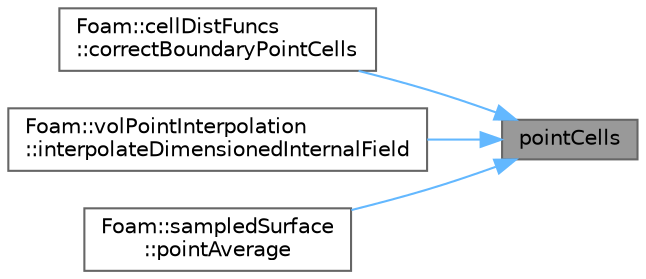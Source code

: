digraph "pointCells"
{
 // LATEX_PDF_SIZE
  bgcolor="transparent";
  edge [fontname=Helvetica,fontsize=10,labelfontname=Helvetica,labelfontsize=10];
  node [fontname=Helvetica,fontsize=10,shape=box,height=0.2,width=0.4];
  rankdir="RL";
  Node1 [id="Node000001",label="pointCells",height=0.2,width=0.4,color="gray40", fillcolor="grey60", style="filled", fontcolor="black",tooltip=" "];
  Node1 -> Node2 [id="edge1_Node000001_Node000002",dir="back",color="steelblue1",style="solid",tooltip=" "];
  Node2 [id="Node000002",label="Foam::cellDistFuncs\l::correctBoundaryPointCells",height=0.2,width=0.4,color="grey40", fillcolor="white", style="filled",URL="$classFoam_1_1cellDistFuncs.html#ae4ed6e24a4dba014836260aece8f8ead",tooltip=" "];
  Node1 -> Node3 [id="edge2_Node000001_Node000003",dir="back",color="steelblue1",style="solid",tooltip=" "];
  Node3 [id="Node000003",label="Foam::volPointInterpolation\l::interpolateDimensionedInternalField",height=0.2,width=0.4,color="grey40", fillcolor="white", style="filled",URL="$classFoam_1_1volPointInterpolation.html#a3927ef6446d25d480bfa1dc29e20eae4",tooltip=" "];
  Node1 -> Node4 [id="edge3_Node000001_Node000004",dir="back",color="steelblue1",style="solid",tooltip=" "];
  Node4 [id="Node000004",label="Foam::sampledSurface\l::pointAverage",height=0.2,width=0.4,color="grey40", fillcolor="white", style="filled",URL="$classFoam_1_1sampledSurface.html#a8758b48394ef8df19b42cb00c88c761c",tooltip=" "];
}
